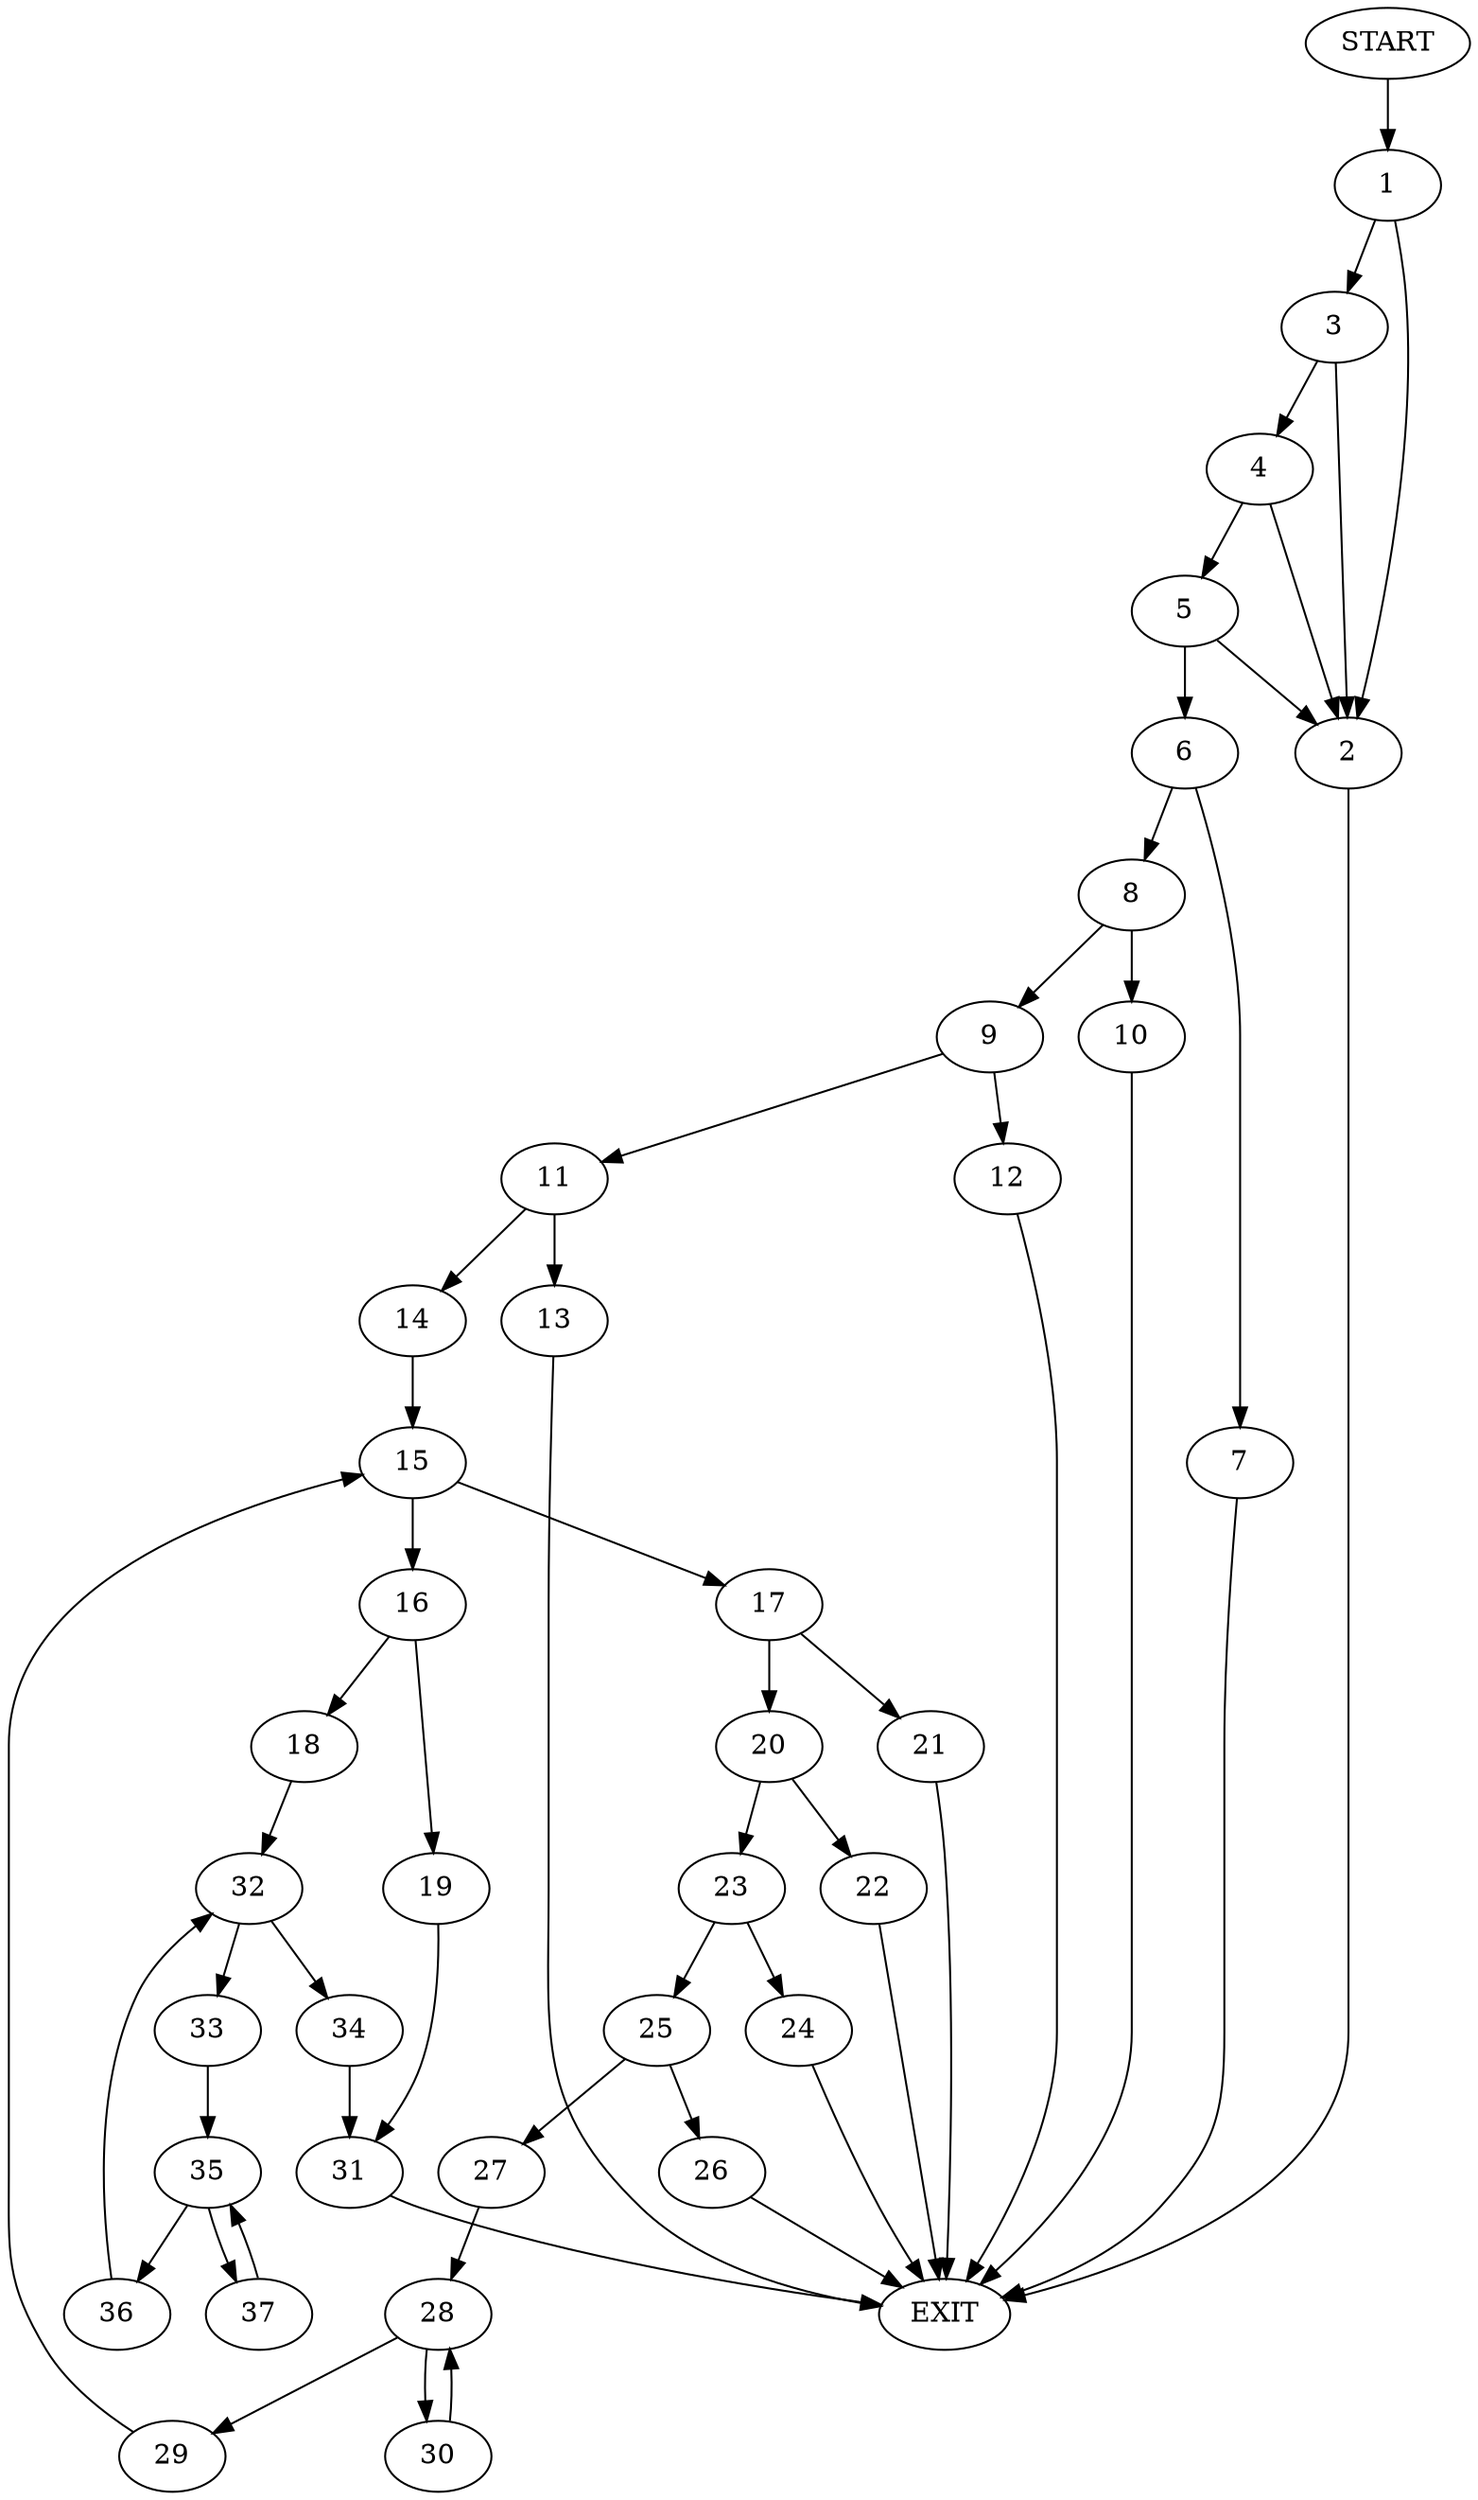 digraph {
0 [label="START"]
38 [label="EXIT"]
0 -> 1
1 -> 2
1 -> 3
3 -> 2
3 -> 4
2 -> 38
4 -> 2
4 -> 5
5 -> 6
5 -> 2
6 -> 7
6 -> 8
8 -> 9
8 -> 10
7 -> 38
10 -> 38
9 -> 11
9 -> 12
11 -> 13
11 -> 14
12 -> 38
13 -> 38
14 -> 15
15 -> 16
15 -> 17
16 -> 18
16 -> 19
17 -> 20
17 -> 21
20 -> 22
20 -> 23
21 -> 38
22 -> 38
23 -> 24
23 -> 25
24 -> 38
25 -> 26
25 -> 27
26 -> 38
27 -> 28
28 -> 29
28 -> 30
29 -> 15
30 -> 28
19 -> 31
18 -> 32
32 -> 33
32 -> 34
33 -> 35
34 -> 31
35 -> 36
35 -> 37
37 -> 35
36 -> 32
31 -> 38
}
